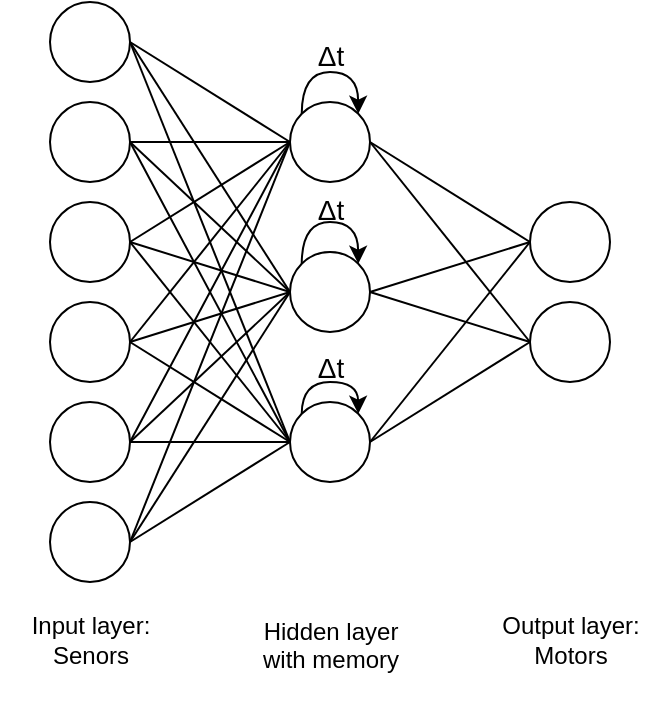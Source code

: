 <mxfile version="12.8.1" type="device"><diagram id="wSYJHWTLtt6SwRjNRqfg" name="Page-1"><mxGraphModel dx="757" dy="422" grid="1" gridSize="10" guides="1" tooltips="1" connect="1" arrows="1" fold="1" page="1" pageScale="1" pageWidth="850" pageHeight="1100" math="0" shadow="0"><root><mxCell id="0"/><mxCell id="1" parent="0"/><mxCell id="LiMACIyuoovGbJbShhCu-1" value="" style="ellipse;whiteSpace=wrap;html=1;aspect=fixed;" vertex="1" parent="1"><mxGeometry x="160" y="80" width="40" height="40" as="geometry"/></mxCell><mxCell id="LiMACIyuoovGbJbShhCu-2" value="" style="ellipse;whiteSpace=wrap;html=1;aspect=fixed;" vertex="1" parent="1"><mxGeometry x="160" y="130" width="40" height="40" as="geometry"/></mxCell><mxCell id="LiMACIyuoovGbJbShhCu-3" value="" style="ellipse;whiteSpace=wrap;html=1;aspect=fixed;" vertex="1" parent="1"><mxGeometry x="160" y="180" width="40" height="40" as="geometry"/></mxCell><mxCell id="LiMACIyuoovGbJbShhCu-4" value="" style="ellipse;whiteSpace=wrap;html=1;aspect=fixed;" vertex="1" parent="1"><mxGeometry x="160" y="230" width="40" height="40" as="geometry"/></mxCell><mxCell id="LiMACIyuoovGbJbShhCu-5" value="" style="ellipse;whiteSpace=wrap;html=1;aspect=fixed;" vertex="1" parent="1"><mxGeometry x="160" y="280" width="40" height="40" as="geometry"/></mxCell><mxCell id="LiMACIyuoovGbJbShhCu-6" value="" style="ellipse;whiteSpace=wrap;html=1;aspect=fixed;" vertex="1" parent="1"><mxGeometry x="160" y="330" width="40" height="40" as="geometry"/></mxCell><mxCell id="LiMACIyuoovGbJbShhCu-13" value="" style="ellipse;whiteSpace=wrap;html=1;aspect=fixed;" vertex="1" parent="1"><mxGeometry x="280" y="130" width="40" height="40" as="geometry"/></mxCell><mxCell id="LiMACIyuoovGbJbShhCu-14" value="" style="ellipse;whiteSpace=wrap;html=1;aspect=fixed;" vertex="1" parent="1"><mxGeometry x="280" y="205" width="40" height="40" as="geometry"/></mxCell><mxCell id="LiMACIyuoovGbJbShhCu-15" value="" style="ellipse;whiteSpace=wrap;html=1;aspect=fixed;" vertex="1" parent="1"><mxGeometry x="280" y="280" width="40" height="40" as="geometry"/></mxCell><mxCell id="LiMACIyuoovGbJbShhCu-17" value="" style="ellipse;whiteSpace=wrap;html=1;aspect=fixed;" vertex="1" parent="1"><mxGeometry x="400" y="180" width="40" height="40" as="geometry"/></mxCell><mxCell id="LiMACIyuoovGbJbShhCu-18" value="" style="ellipse;whiteSpace=wrap;html=1;aspect=fixed;" vertex="1" parent="1"><mxGeometry x="400" y="230" width="40" height="40" as="geometry"/></mxCell><mxCell id="LiMACIyuoovGbJbShhCu-19" value="" style="endArrow=none;html=1;entryX=1;entryY=0.5;entryDx=0;entryDy=0;exitX=0;exitY=0.5;exitDx=0;exitDy=0;" edge="1" parent="1" source="LiMACIyuoovGbJbShhCu-13" target="LiMACIyuoovGbJbShhCu-1"><mxGeometry width="50" height="50" relative="1" as="geometry"><mxPoint x="240" y="160" as="sourcePoint"/><mxPoint x="290" y="110" as="targetPoint"/></mxGeometry></mxCell><mxCell id="LiMACIyuoovGbJbShhCu-20" value="" style="endArrow=none;html=1;entryX=1;entryY=0.5;entryDx=0;entryDy=0;exitX=0;exitY=0.5;exitDx=0;exitDy=0;" edge="1" parent="1" source="LiMACIyuoovGbJbShhCu-13" target="LiMACIyuoovGbJbShhCu-2"><mxGeometry width="50" height="50" relative="1" as="geometry"><mxPoint x="220" y="220" as="sourcePoint"/><mxPoint x="270" y="170" as="targetPoint"/></mxGeometry></mxCell><mxCell id="LiMACIyuoovGbJbShhCu-21" value="" style="endArrow=none;html=1;entryX=1;entryY=0.5;entryDx=0;entryDy=0;exitX=0;exitY=0.5;exitDx=0;exitDy=0;" edge="1" parent="1" source="LiMACIyuoovGbJbShhCu-13" target="LiMACIyuoovGbJbShhCu-3"><mxGeometry width="50" height="50" relative="1" as="geometry"><mxPoint x="220" y="250" as="sourcePoint"/><mxPoint x="270" y="200" as="targetPoint"/></mxGeometry></mxCell><mxCell id="LiMACIyuoovGbJbShhCu-22" value="" style="endArrow=none;html=1;entryX=1;entryY=0.5;entryDx=0;entryDy=0;exitX=0;exitY=0.5;exitDx=0;exitDy=0;" edge="1" parent="1" source="LiMACIyuoovGbJbShhCu-14" target="LiMACIyuoovGbJbShhCu-3"><mxGeometry width="50" height="50" relative="1" as="geometry"><mxPoint x="210" y="270" as="sourcePoint"/><mxPoint x="260" y="220" as="targetPoint"/></mxGeometry></mxCell><mxCell id="LiMACIyuoovGbJbShhCu-23" value="" style="endArrow=none;html=1;entryX=0;entryY=0.5;entryDx=0;entryDy=0;exitX=1;exitY=0.5;exitDx=0;exitDy=0;" edge="1" parent="1" source="LiMACIyuoovGbJbShhCu-4" target="LiMACIyuoovGbJbShhCu-13"><mxGeometry width="50" height="50" relative="1" as="geometry"><mxPoint x="220" y="290" as="sourcePoint"/><mxPoint x="270" y="240" as="targetPoint"/></mxGeometry></mxCell><mxCell id="LiMACIyuoovGbJbShhCu-24" value="" style="endArrow=none;html=1;entryX=0;entryY=0.5;entryDx=0;entryDy=0;exitX=1;exitY=0.5;exitDx=0;exitDy=0;" edge="1" parent="1" source="LiMACIyuoovGbJbShhCu-5" target="LiMACIyuoovGbJbShhCu-13"><mxGeometry width="50" height="50" relative="1" as="geometry"><mxPoint x="220" y="310" as="sourcePoint"/><mxPoint x="270" y="260" as="targetPoint"/></mxGeometry></mxCell><mxCell id="LiMACIyuoovGbJbShhCu-25" value="" style="endArrow=none;html=1;entryX=0;entryY=0.5;entryDx=0;entryDy=0;exitX=1;exitY=0.5;exitDx=0;exitDy=0;" edge="1" parent="1" source="LiMACIyuoovGbJbShhCu-6" target="LiMACIyuoovGbJbShhCu-13"><mxGeometry width="50" height="50" relative="1" as="geometry"><mxPoint x="210" y="350" as="sourcePoint"/><mxPoint x="260" y="300" as="targetPoint"/></mxGeometry></mxCell><mxCell id="LiMACIyuoovGbJbShhCu-26" value="" style="endArrow=none;html=1;entryX=0;entryY=0.5;entryDx=0;entryDy=0;exitX=1;exitY=0.5;exitDx=0;exitDy=0;" edge="1" parent="1" source="LiMACIyuoovGbJbShhCu-1" target="LiMACIyuoovGbJbShhCu-14"><mxGeometry width="50" height="50" relative="1" as="geometry"><mxPoint x="240" y="370" as="sourcePoint"/><mxPoint x="290" y="320" as="targetPoint"/></mxGeometry></mxCell><mxCell id="LiMACIyuoovGbJbShhCu-27" value="" style="endArrow=none;html=1;entryX=0;entryY=0.5;entryDx=0;entryDy=0;exitX=1;exitY=0.5;exitDx=0;exitDy=0;" edge="1" parent="1" source="LiMACIyuoovGbJbShhCu-2" target="LiMACIyuoovGbJbShhCu-14"><mxGeometry width="50" height="50" relative="1" as="geometry"><mxPoint x="230" y="390" as="sourcePoint"/><mxPoint x="280" y="340" as="targetPoint"/></mxGeometry></mxCell><mxCell id="LiMACIyuoovGbJbShhCu-28" value="" style="endArrow=none;html=1;entryX=0;entryY=0.5;entryDx=0;entryDy=0;exitX=1;exitY=0.5;exitDx=0;exitDy=0;" edge="1" parent="1" source="LiMACIyuoovGbJbShhCu-4" target="LiMACIyuoovGbJbShhCu-14"><mxGeometry width="50" height="50" relative="1" as="geometry"><mxPoint x="240" y="410" as="sourcePoint"/><mxPoint x="290" y="360" as="targetPoint"/></mxGeometry></mxCell><mxCell id="LiMACIyuoovGbJbShhCu-29" value="" style="endArrow=none;html=1;entryX=0;entryY=0.5;entryDx=0;entryDy=0;exitX=1;exitY=0.5;exitDx=0;exitDy=0;" edge="1" parent="1" source="LiMACIyuoovGbJbShhCu-5" target="LiMACIyuoovGbJbShhCu-14"><mxGeometry width="50" height="50" relative="1" as="geometry"><mxPoint x="250" y="390" as="sourcePoint"/><mxPoint x="300" y="340" as="targetPoint"/></mxGeometry></mxCell><mxCell id="LiMACIyuoovGbJbShhCu-30" value="" style="endArrow=none;html=1;entryX=0;entryY=0.5;entryDx=0;entryDy=0;exitX=1;exitY=0.5;exitDx=0;exitDy=0;" edge="1" parent="1" source="LiMACIyuoovGbJbShhCu-6" target="LiMACIyuoovGbJbShhCu-14"><mxGeometry width="50" height="50" relative="1" as="geometry"><mxPoint x="200" y="360" as="sourcePoint"/><mxPoint x="250" y="310" as="targetPoint"/></mxGeometry></mxCell><mxCell id="LiMACIyuoovGbJbShhCu-31" value="" style="endArrow=none;html=1;entryX=1;entryY=0.5;entryDx=0;entryDy=0;exitX=0;exitY=0.5;exitDx=0;exitDy=0;" edge="1" parent="1" source="LiMACIyuoovGbJbShhCu-15" target="LiMACIyuoovGbJbShhCu-1"><mxGeometry width="50" height="50" relative="1" as="geometry"><mxPoint x="370" y="400" as="sourcePoint"/><mxPoint x="420" y="350" as="targetPoint"/></mxGeometry></mxCell><mxCell id="LiMACIyuoovGbJbShhCu-32" value="" style="endArrow=none;html=1;entryX=1;entryY=0.5;entryDx=0;entryDy=0;exitX=0;exitY=0.5;exitDx=0;exitDy=0;" edge="1" parent="1" source="LiMACIyuoovGbJbShhCu-15" target="LiMACIyuoovGbJbShhCu-2"><mxGeometry width="50" height="50" relative="1" as="geometry"><mxPoint x="310" y="410" as="sourcePoint"/><mxPoint x="360" y="360" as="targetPoint"/></mxGeometry></mxCell><mxCell id="LiMACIyuoovGbJbShhCu-33" value="" style="endArrow=none;html=1;entryX=1;entryY=0.5;entryDx=0;entryDy=0;exitX=0;exitY=0.5;exitDx=0;exitDy=0;" edge="1" parent="1" source="LiMACIyuoovGbJbShhCu-15" target="LiMACIyuoovGbJbShhCu-3"><mxGeometry width="50" height="50" relative="1" as="geometry"><mxPoint x="250" y="430" as="sourcePoint"/><mxPoint x="300" y="380" as="targetPoint"/></mxGeometry></mxCell><mxCell id="LiMACIyuoovGbJbShhCu-34" value="" style="endArrow=none;html=1;entryX=1;entryY=0.5;entryDx=0;entryDy=0;exitX=0;exitY=0.5;exitDx=0;exitDy=0;" edge="1" parent="1" source="LiMACIyuoovGbJbShhCu-15" target="LiMACIyuoovGbJbShhCu-4"><mxGeometry width="50" height="50" relative="1" as="geometry"><mxPoint x="270" y="380" as="sourcePoint"/><mxPoint x="320" y="330" as="targetPoint"/></mxGeometry></mxCell><mxCell id="LiMACIyuoovGbJbShhCu-35" value="" style="endArrow=none;html=1;entryX=0;entryY=0.5;entryDx=0;entryDy=0;exitX=1;exitY=0.5;exitDx=0;exitDy=0;" edge="1" parent="1" source="LiMACIyuoovGbJbShhCu-5" target="LiMACIyuoovGbJbShhCu-15"><mxGeometry width="50" height="50" relative="1" as="geometry"><mxPoint x="260" y="400" as="sourcePoint"/><mxPoint x="310" y="350" as="targetPoint"/></mxGeometry></mxCell><mxCell id="LiMACIyuoovGbJbShhCu-36" value="" style="endArrow=none;html=1;entryX=0;entryY=0.5;entryDx=0;entryDy=0;exitX=1;exitY=0.5;exitDx=0;exitDy=0;" edge="1" parent="1" source="LiMACIyuoovGbJbShhCu-6" target="LiMACIyuoovGbJbShhCu-15"><mxGeometry width="50" height="50" relative="1" as="geometry"><mxPoint x="270" y="380" as="sourcePoint"/><mxPoint x="320" y="330" as="targetPoint"/></mxGeometry></mxCell><mxCell id="LiMACIyuoovGbJbShhCu-37" value="" style="endArrow=none;html=1;entryX=1;entryY=0.5;entryDx=0;entryDy=0;exitX=0;exitY=0.5;exitDx=0;exitDy=0;" edge="1" parent="1" source="LiMACIyuoovGbJbShhCu-17" target="LiMACIyuoovGbJbShhCu-13"><mxGeometry width="50" height="50" relative="1" as="geometry"><mxPoint x="440" y="370" as="sourcePoint"/><mxPoint x="490" y="320" as="targetPoint"/></mxGeometry></mxCell><mxCell id="LiMACIyuoovGbJbShhCu-38" value="" style="endArrow=none;html=1;entryX=0;entryY=0.5;entryDx=0;entryDy=0;exitX=1;exitY=0.5;exitDx=0;exitDy=0;" edge="1" parent="1" source="LiMACIyuoovGbJbShhCu-14" target="LiMACIyuoovGbJbShhCu-17"><mxGeometry width="50" height="50" relative="1" as="geometry"><mxPoint x="330" y="260" as="sourcePoint"/><mxPoint x="380" y="210" as="targetPoint"/></mxGeometry></mxCell><mxCell id="LiMACIyuoovGbJbShhCu-39" value="" style="endArrow=none;html=1;entryX=0;entryY=0.5;entryDx=0;entryDy=0;exitX=1;exitY=0.5;exitDx=0;exitDy=0;" edge="1" parent="1" source="LiMACIyuoovGbJbShhCu-15" target="LiMACIyuoovGbJbShhCu-18"><mxGeometry width="50" height="50" relative="1" as="geometry"><mxPoint x="320" y="275" as="sourcePoint"/><mxPoint x="390.711" y="225" as="targetPoint"/></mxGeometry></mxCell><mxCell id="LiMACIyuoovGbJbShhCu-40" value="" style="endArrow=none;html=1;entryX=0;entryY=0.5;entryDx=0;entryDy=0;exitX=1;exitY=0.5;exitDx=0;exitDy=0;" edge="1" parent="1" source="LiMACIyuoovGbJbShhCu-15" target="LiMACIyuoovGbJbShhCu-17"><mxGeometry width="50" height="50" relative="1" as="geometry"><mxPoint x="350" y="340" as="sourcePoint"/><mxPoint x="400" y="290" as="targetPoint"/></mxGeometry></mxCell><mxCell id="LiMACIyuoovGbJbShhCu-41" value="" style="endArrow=none;html=1;entryX=0;entryY=0.5;entryDx=0;entryDy=0;exitX=1;exitY=0.5;exitDx=0;exitDy=0;" edge="1" parent="1" source="LiMACIyuoovGbJbShhCu-13" target="LiMACIyuoovGbJbShhCu-18"><mxGeometry width="50" height="50" relative="1" as="geometry"><mxPoint x="350" y="360" as="sourcePoint"/><mxPoint x="400" y="310" as="targetPoint"/></mxGeometry></mxCell><mxCell id="LiMACIyuoovGbJbShhCu-42" value="" style="endArrow=none;html=1;entryX=0;entryY=0.5;entryDx=0;entryDy=0;exitX=1;exitY=0.5;exitDx=0;exitDy=0;" edge="1" parent="1" source="LiMACIyuoovGbJbShhCu-14" target="LiMACIyuoovGbJbShhCu-18"><mxGeometry width="50" height="50" relative="1" as="geometry"><mxPoint x="340" y="360" as="sourcePoint"/><mxPoint x="390" y="310" as="targetPoint"/></mxGeometry></mxCell><mxCell id="LiMACIyuoovGbJbShhCu-44" value="" style="curved=1;endArrow=classic;html=1;exitX=0;exitY=0;exitDx=0;exitDy=0;entryX=1;entryY=0;entryDx=0;entryDy=0;" edge="1" parent="1" source="LiMACIyuoovGbJbShhCu-13" target="LiMACIyuoovGbJbShhCu-13"><mxGeometry width="50" height="50" relative="1" as="geometry"><mxPoint x="280" y="85" as="sourcePoint"/><mxPoint x="330" y="35" as="targetPoint"/><Array as="points"><mxPoint x="286" y="115"/><mxPoint x="314" y="115"/></Array></mxGeometry></mxCell><mxCell id="LiMACIyuoovGbJbShhCu-45" value="" style="curved=1;endArrow=classic;html=1;exitX=0;exitY=0;exitDx=0;exitDy=0;entryX=1;entryY=0;entryDx=0;entryDy=0;" edge="1" parent="1" source="LiMACIyuoovGbJbShhCu-14" target="LiMACIyuoovGbJbShhCu-14"><mxGeometry width="50" height="50" relative="1" as="geometry"><mxPoint x="280" y="200" as="sourcePoint"/><mxPoint x="340" y="200" as="targetPoint"/><Array as="points"><mxPoint x="286" y="190"/><mxPoint x="314" y="190"/></Array></mxGeometry></mxCell><mxCell id="LiMACIyuoovGbJbShhCu-46" value="" style="curved=1;endArrow=classic;html=1;exitX=0;exitY=0;exitDx=0;exitDy=0;entryX=1;entryY=0;entryDx=0;entryDy=0;" edge="1" parent="1" source="LiMACIyuoovGbJbShhCu-15" target="LiMACIyuoovGbJbShhCu-15"><mxGeometry width="50" height="50" relative="1" as="geometry"><mxPoint x="285.858" y="279.998" as="sourcePoint"/><mxPoint x="314.142" y="279.998" as="targetPoint"/><Array as="points"><mxPoint x="286" y="270"/><mxPoint x="314" y="270"/></Array></mxGeometry></mxCell><mxCell id="LiMACIyuoovGbJbShhCu-48" value="&lt;font style=&quot;font-size: 14px&quot;&gt;Δt&lt;/font&gt;" style="text;html=1;align=center;verticalAlign=middle;resizable=0;points=[];autosize=1;" vertex="1" parent="1"><mxGeometry x="285" y="97" width="30" height="20" as="geometry"/></mxCell><mxCell id="LiMACIyuoovGbJbShhCu-49" value="&lt;font style=&quot;font-size: 14px&quot;&gt;Δt&lt;/font&gt;" style="text;html=1;align=center;verticalAlign=middle;resizable=0;points=[];autosize=1;" vertex="1" parent="1"><mxGeometry x="285" y="174" width="30" height="20" as="geometry"/></mxCell><mxCell id="LiMACIyuoovGbJbShhCu-50" value="&lt;font style=&quot;font-size: 14px&quot;&gt;Δt&lt;/font&gt;" style="text;html=1;align=center;verticalAlign=middle;resizable=0;points=[];autosize=1;" vertex="1" parent="1"><mxGeometry x="285" y="253" width="30" height="20" as="geometry"/></mxCell><mxCell id="LiMACIyuoovGbJbShhCu-51" value="&lt;div&gt;Input layer:&lt;/div&gt;&lt;div&gt;Senors&lt;br&gt;&lt;/div&gt;" style="text;html=1;align=center;verticalAlign=middle;resizable=0;points=[];autosize=1;" vertex="1" parent="1"><mxGeometry x="135" y="384" width="90" height="30" as="geometry"/></mxCell><mxCell id="LiMACIyuoovGbJbShhCu-52" value="&lt;div&gt;Hidden layer&lt;/div&gt;&lt;div&gt;with memory&lt;/div&gt;&lt;div&gt;&lt;br&gt;&lt;/div&gt;" style="text;html=1;align=center;verticalAlign=middle;resizable=0;points=[];autosize=1;" vertex="1" parent="1"><mxGeometry x="250" y="384" width="100" height="50" as="geometry"/></mxCell><mxCell id="LiMACIyuoovGbJbShhCu-53" value="&lt;div&gt;Output layer:&lt;/div&gt;&lt;div&gt;Motors&lt;/div&gt;" style="text;html=1;align=center;verticalAlign=middle;resizable=0;points=[];autosize=1;" vertex="1" parent="1"><mxGeometry x="370" y="384" width="100" height="30" as="geometry"/></mxCell></root></mxGraphModel></diagram></mxfile>
